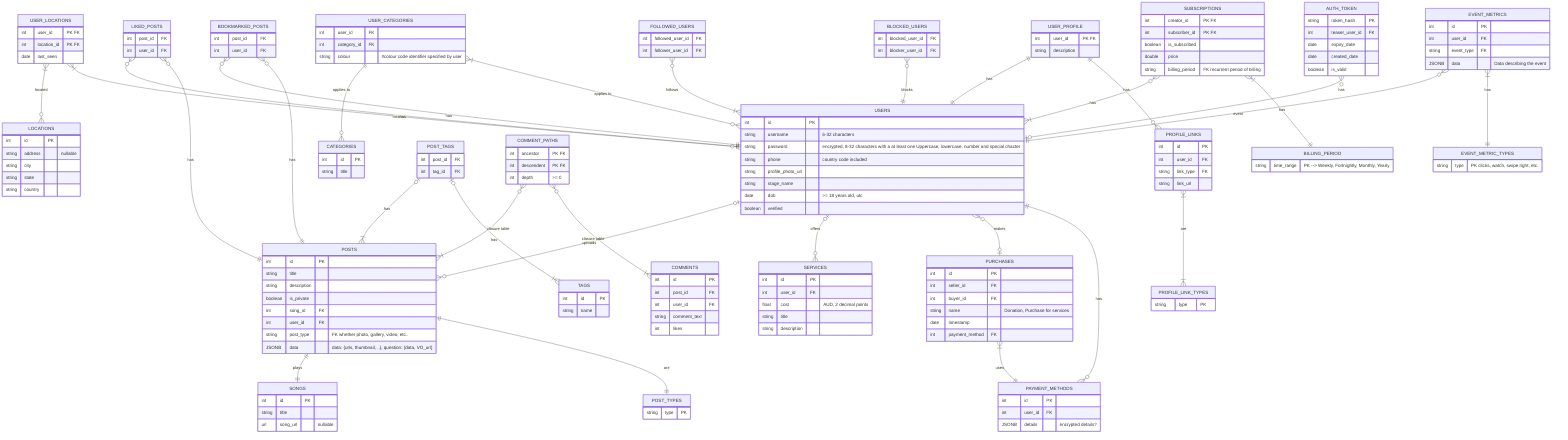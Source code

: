 erDiagram
        USERS |o--o{ POSTS : uploads
        USERS |o--o{ SERVICES : offers
        POSTS ||--|| SONGS : plays
        POSTS ||--|| POST_TYPES : are
        USERS {
            int id PK
            string username "6-32 characters"
            string password "encrypted, 8-32 characters with a at least one Uppercase, lowercase, number and special chacter"
            string phone "country code included"
            string profile_photo_url
            string stage_name
            date dob ">= 18 years old, utc"
            boolean verified
        }
        POSTS {
            int id PK
            string title
            string description
            boolean is_private
            int song_id FK
            int user_id FK
            string post_type "FK whether photo, gallery, video, etc.."
            JSONB data "data: {urls, thumbnail, ..}, question: {data, VO_url}"
        }
        POST_TYPES   {
            string type PK
        }
        SONGS   {
            int id PK
            string title
            url song_url "nullable"
        }
        SERVICES  {
            int id PK
            int user_id FK
            float cost "AUD, 2 decimal points"
            string title
            string description
        }
        USER_LOCATIONS }|--o{ LOCATIONS : located
        USER_LOCATIONS }|--o{ USERS : located
        USER_LOCATIONS  {
            int user_id "PK FK"
            int location_id "PK FK"
            date last_seen
        }
        LOCATIONS    {
            int id PK
            string address "nullable"
            string city
            string state
            string country
        }

        LIKED_POSTS }o--|| USERS : has
        LIKED_POSTS }o--|| POSTS : has
        LIKED_POSTS  {
            int post_id FK
            int user_id FK
        }

        BOOKMARKED_POSTS }o--|| USERS : has
        BOOKMARKED_POSTS }o--|| POSTS : has
        BOOKMARKED_POSTS {
            int post_id FK
            int user_id FK
        }
        USER_CATEGORIES ||--o{ CATEGORIES : "applies to"
        USER_CATEGORIES }|--o{ USERS : "applies to"
        CATEGORIES  {
            int id PK
            string title
        }
        USER_CATEGORIES {
            int user_id FK
            int category_id FK
            string colour "#colour code identifier specified by user"
        }
        USER_PROFILE  {
            int user_id "PK FK"
            string description
        }
        USER_PROFILE ||--|| USERS : has
        USER_PROFILE ||--o{ PROFILE_LINKS : has
        PROFILE_LINKS }|--|{ PROFILE_LINK_TYPES : are
        PROFILE_LINKS   {
            int id PK
            int user_id FK
            string link_type FK
            string link_url
        }
        PROFILE_LINK_TYPES   {
            string type PK
        }


        POST_TAGS |o--|{ POSTS : has
        POST_TAGS |o--|{ TAGS : has
        TAGS  {
            int id PK
            string name
        }
        POST_TAGS {
            int post_id FK
            int tag_id FK
        }

        FOLLOWED_USERS }o--|{ USERS : follows
        BLOCKED_USERS }o--|| USERS : blocks
        FOLLOWED_USERS {
            int followed_user_id FK
            int follower_user_id FK
        }
        BLOCKED_USERS {
            int blocked_user_id FK
            int blocker_user_id FK
        }

        COMMENT_PATHS }o--|{ POSTS : "closure table"
        COMMENT_PATHS }o--|{ COMMENTS : "closure table"

        COMMENTS    {
            int id PK
            int post_id FK
            int user_id FK
            string comment_text
            int likes
        }
        COMMENT_PATHS   {
            int ancestor "PK FK"
            int descendent "PK FK"
            int depth ">= 0"
        }

        SUBSCRIPTIONS }o--|{ USERS : has
        SUBSCRIPTIONS }|--|| BILLING_PERIOD : has
        SUBSCRIPTIONS   {
            int creator_id "PK FK"
            int subscriber_id "PK FK"
            boolean is_subscribed
            double price
            string billing_period "FK recurrent period of billing"
        }

        BILLING_PERIOD   {
            string time_range "PK --> Weekly, Fortnightly, Monthly, Yearly"
        }

        USERS }o--o| PURCHASES : makes
        USERS ||--o{ PAYMENT_METHODS : has
        PURCHASES }|--|| PAYMENT_METHODS : uses
        PURCHASES   {
            int id PK
            int seller_id FK
            int buyer_id FK
            string name "Donation, Purchase for services"
            date timestamp
            int payment_method FK
        }

        PAYMENT_METHODS {
            int id PK
            int user_id FK
            JSONB details "encrypted details?"
        }

        EVENT_METRICS }o--|| USERS : event
        EVENT_METRICS }|--|| EVENT_METRIC_TYPES : has
        EVENT_METRICS {
            int id PK
            int user_id FK
            string event_type FK
            JSONB data "Data describing the event"
        }

        EVENT_METRIC_TYPES {
            string type "PK clicks, watch, swipe right, etc."
        }

        AUTH_TOKEN }o--o| USERS : has
        AUTH_TOKEN  {
            string token_hash PK
            int teaser_user_id FK
            date expiry_date
            date created_date
            boolean is_valid
        }